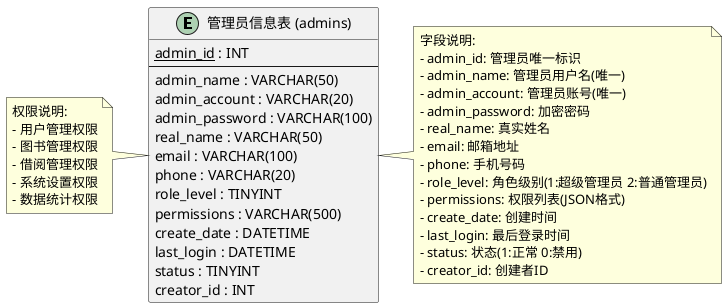 @startuml 管理员信息ER图

!define PRIMARY_KEY(x) <u>x</u>

entity "管理员信息表 (admins)" as admins {
  PRIMARY_KEY(admin_id) : INT
  --
  admin_name : VARCHAR(50)
  admin_account : VARCHAR(20)
  admin_password : VARCHAR(100)
  real_name : VARCHAR(50)
  email : VARCHAR(100)
  phone : VARCHAR(20)
  role_level : TINYINT
  permissions : VARCHAR(500)
  create_date : DATETIME
  last_login : DATETIME
  status : TINYINT
  creator_id : INT
}

note right of admins
  字段说明:
  - admin_id: 管理员唯一标识
  - admin_name: 管理员用户名(唯一)
  - admin_account: 管理员账号(唯一)
  - admin_password: 加密密码
  - real_name: 真实姓名
  - email: 邮箱地址
  - phone: 手机号码
  - role_level: 角色级别(1:超级管理员 2:普通管理员)
  - permissions: 权限列表(JSON格式)
  - create_date: 创建时间
  - last_login: 最后登录时间
  - status: 状态(1:正常 0:禁用)
  - creator_id: 创建者ID
end note

note left of admins
  权限说明:
  - 用户管理权限
  - 图书管理权限
  - 借阅管理权限
  - 系统设置权限
  - 数据统计权限
end note

@enduml
